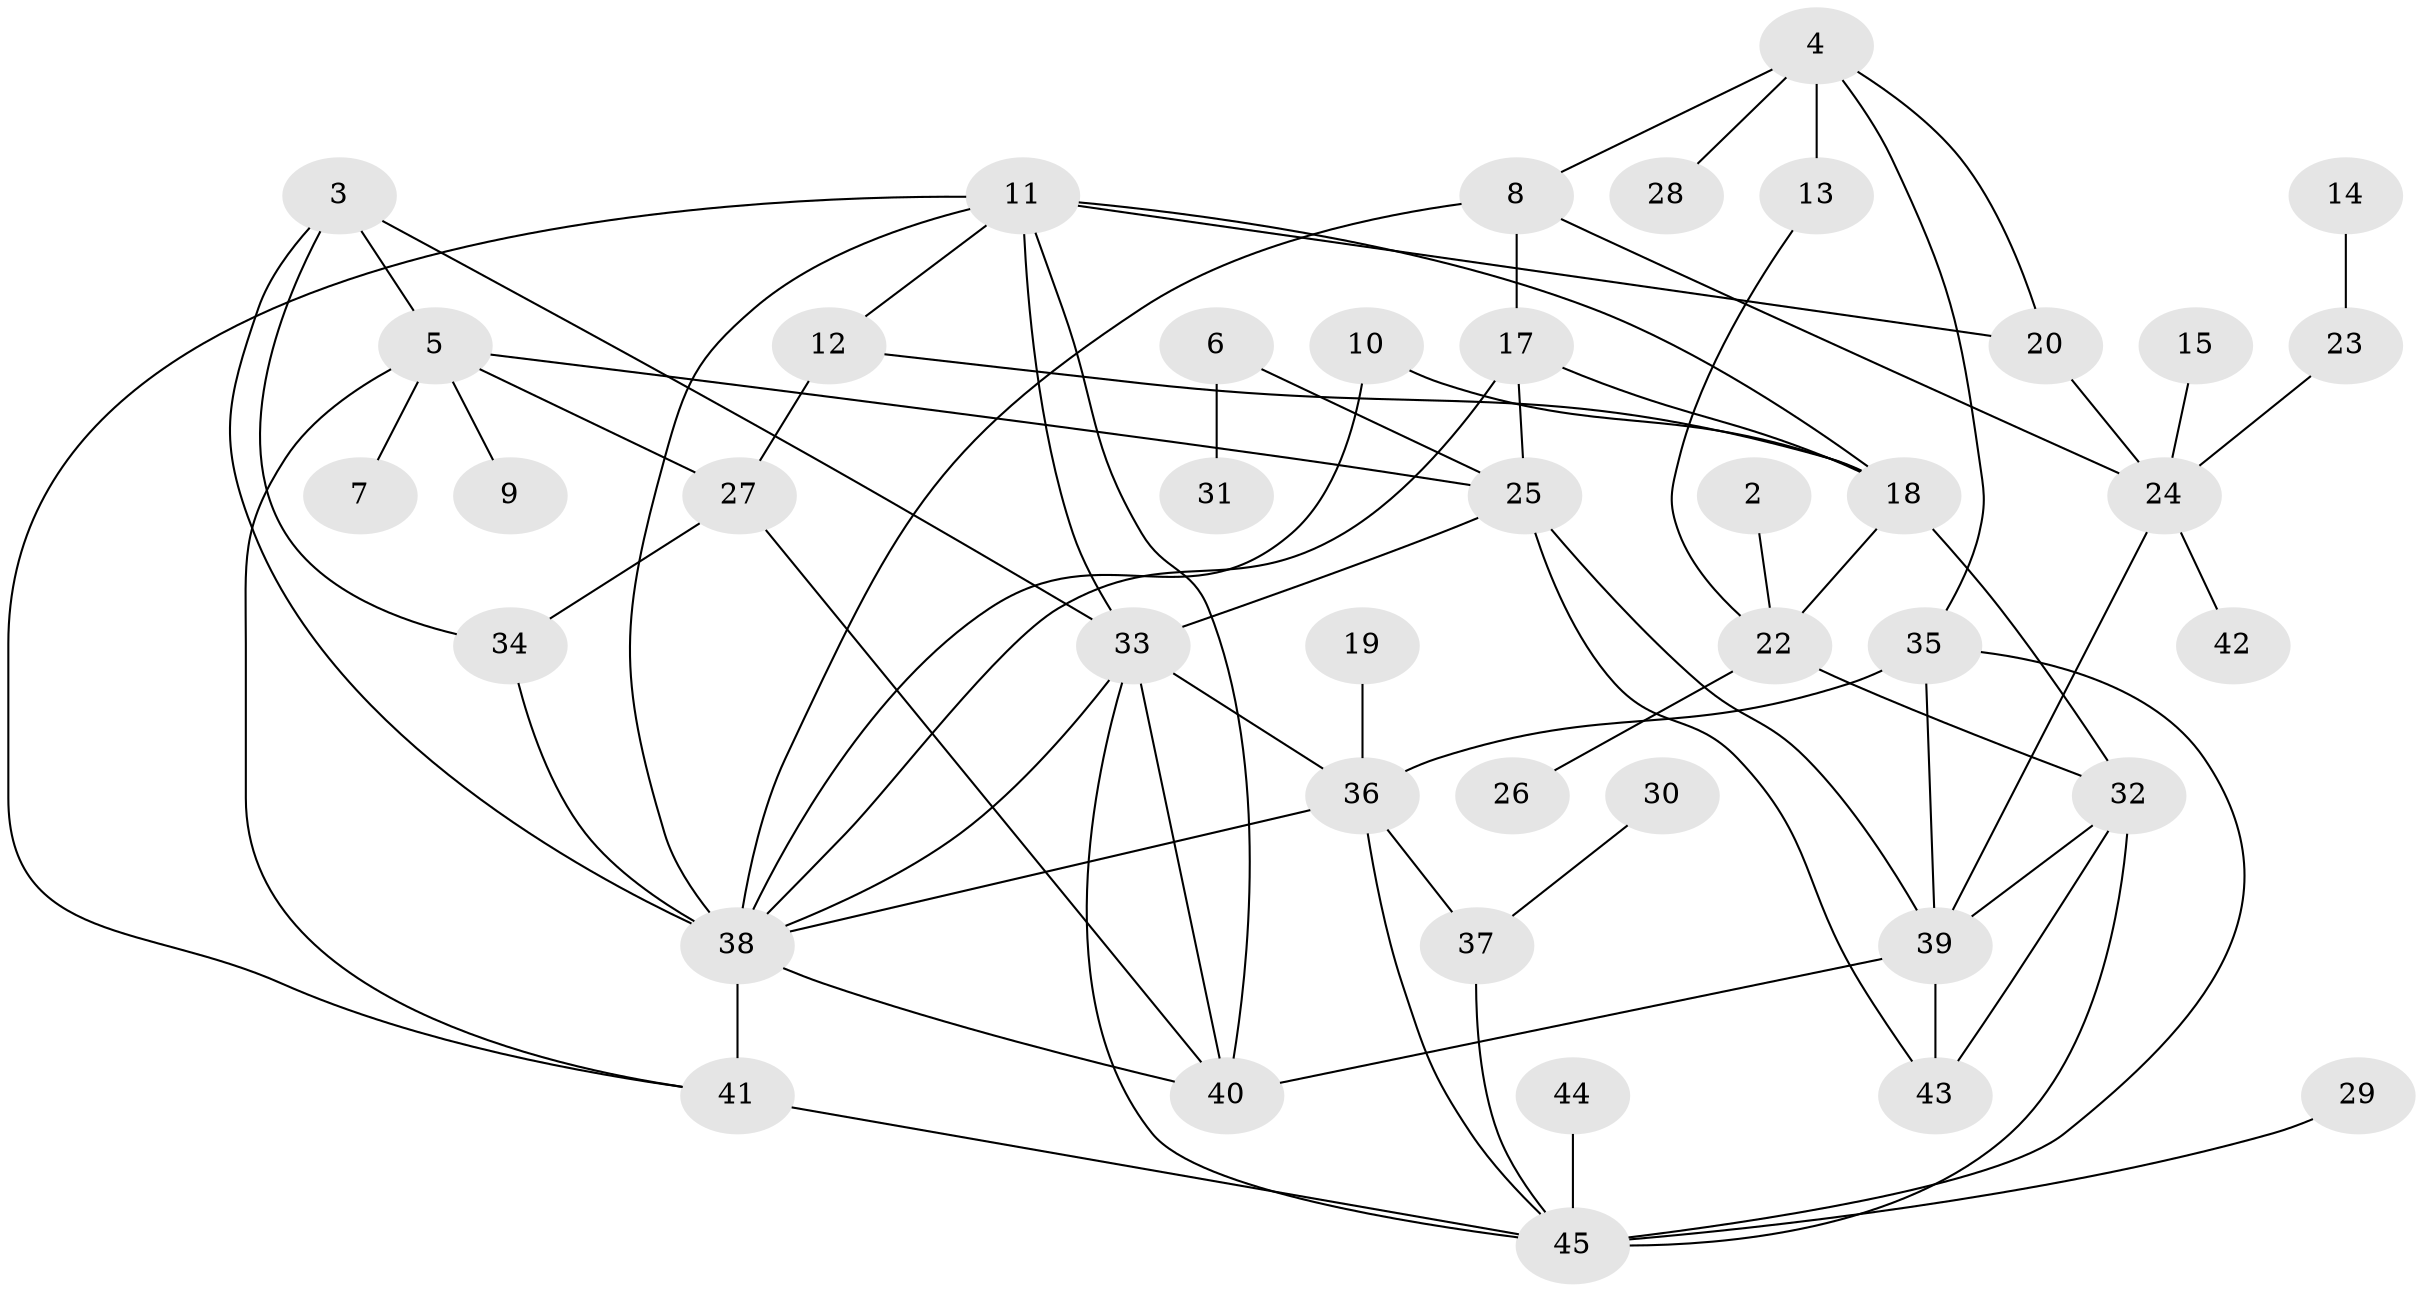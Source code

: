 // original degree distribution, {0: 0.047619047619047616, 6: 0.06349206349206349, 1: 0.19047619047619047, 4: 0.15873015873015872, 5: 0.12698412698412698, 7: 0.031746031746031744, 2: 0.1746031746031746, 3: 0.19047619047619047, 8: 0.015873015873015872}
// Generated by graph-tools (version 1.1) at 2025/35/03/04/25 23:35:50]
// undirected, 42 vertices, 74 edges
graph export_dot {
  node [color=gray90,style=filled];
  2;
  3;
  4;
  5;
  6;
  7;
  8;
  9;
  10;
  11;
  12;
  13;
  14;
  15;
  17;
  18;
  19;
  20;
  22;
  23;
  24;
  25;
  26;
  27;
  28;
  29;
  30;
  31;
  32;
  33;
  34;
  35;
  36;
  37;
  38;
  39;
  40;
  41;
  42;
  43;
  44;
  45;
  2 -- 22 [weight=1.0];
  3 -- 5 [weight=1.0];
  3 -- 33 [weight=1.0];
  3 -- 34 [weight=1.0];
  3 -- 38 [weight=1.0];
  4 -- 8 [weight=1.0];
  4 -- 13 [weight=1.0];
  4 -- 20 [weight=1.0];
  4 -- 28 [weight=1.0];
  4 -- 35 [weight=1.0];
  5 -- 7 [weight=1.0];
  5 -- 9 [weight=1.0];
  5 -- 25 [weight=1.0];
  5 -- 27 [weight=1.0];
  5 -- 41 [weight=1.0];
  6 -- 25 [weight=1.0];
  6 -- 31 [weight=1.0];
  8 -- 17 [weight=1.0];
  8 -- 24 [weight=1.0];
  8 -- 38 [weight=1.0];
  10 -- 18 [weight=1.0];
  10 -- 38 [weight=1.0];
  11 -- 12 [weight=1.0];
  11 -- 18 [weight=1.0];
  11 -- 20 [weight=1.0];
  11 -- 33 [weight=1.0];
  11 -- 38 [weight=1.0];
  11 -- 40 [weight=2.0];
  11 -- 41 [weight=1.0];
  12 -- 18 [weight=1.0];
  12 -- 27 [weight=1.0];
  13 -- 22 [weight=1.0];
  14 -- 23 [weight=1.0];
  15 -- 24 [weight=1.0];
  17 -- 18 [weight=1.0];
  17 -- 25 [weight=1.0];
  17 -- 38 [weight=1.0];
  18 -- 22 [weight=1.0];
  18 -- 32 [weight=1.0];
  19 -- 36 [weight=1.0];
  20 -- 24 [weight=1.0];
  22 -- 26 [weight=1.0];
  22 -- 32 [weight=1.0];
  23 -- 24 [weight=2.0];
  24 -- 39 [weight=2.0];
  24 -- 42 [weight=1.0];
  25 -- 33 [weight=1.0];
  25 -- 39 [weight=1.0];
  25 -- 43 [weight=1.0];
  27 -- 34 [weight=1.0];
  27 -- 40 [weight=1.0];
  29 -- 45 [weight=1.0];
  30 -- 37 [weight=1.0];
  32 -- 39 [weight=1.0];
  32 -- 43 [weight=1.0];
  32 -- 45 [weight=1.0];
  33 -- 36 [weight=1.0];
  33 -- 38 [weight=1.0];
  33 -- 40 [weight=1.0];
  33 -- 45 [weight=1.0];
  34 -- 38 [weight=1.0];
  35 -- 36 [weight=1.0];
  35 -- 39 [weight=1.0];
  35 -- 45 [weight=1.0];
  36 -- 37 [weight=1.0];
  36 -- 38 [weight=1.0];
  36 -- 45 [weight=1.0];
  37 -- 45 [weight=1.0];
  38 -- 40 [weight=1.0];
  38 -- 41 [weight=1.0];
  39 -- 40 [weight=1.0];
  39 -- 43 [weight=1.0];
  41 -- 45 [weight=2.0];
  44 -- 45 [weight=3.0];
}
